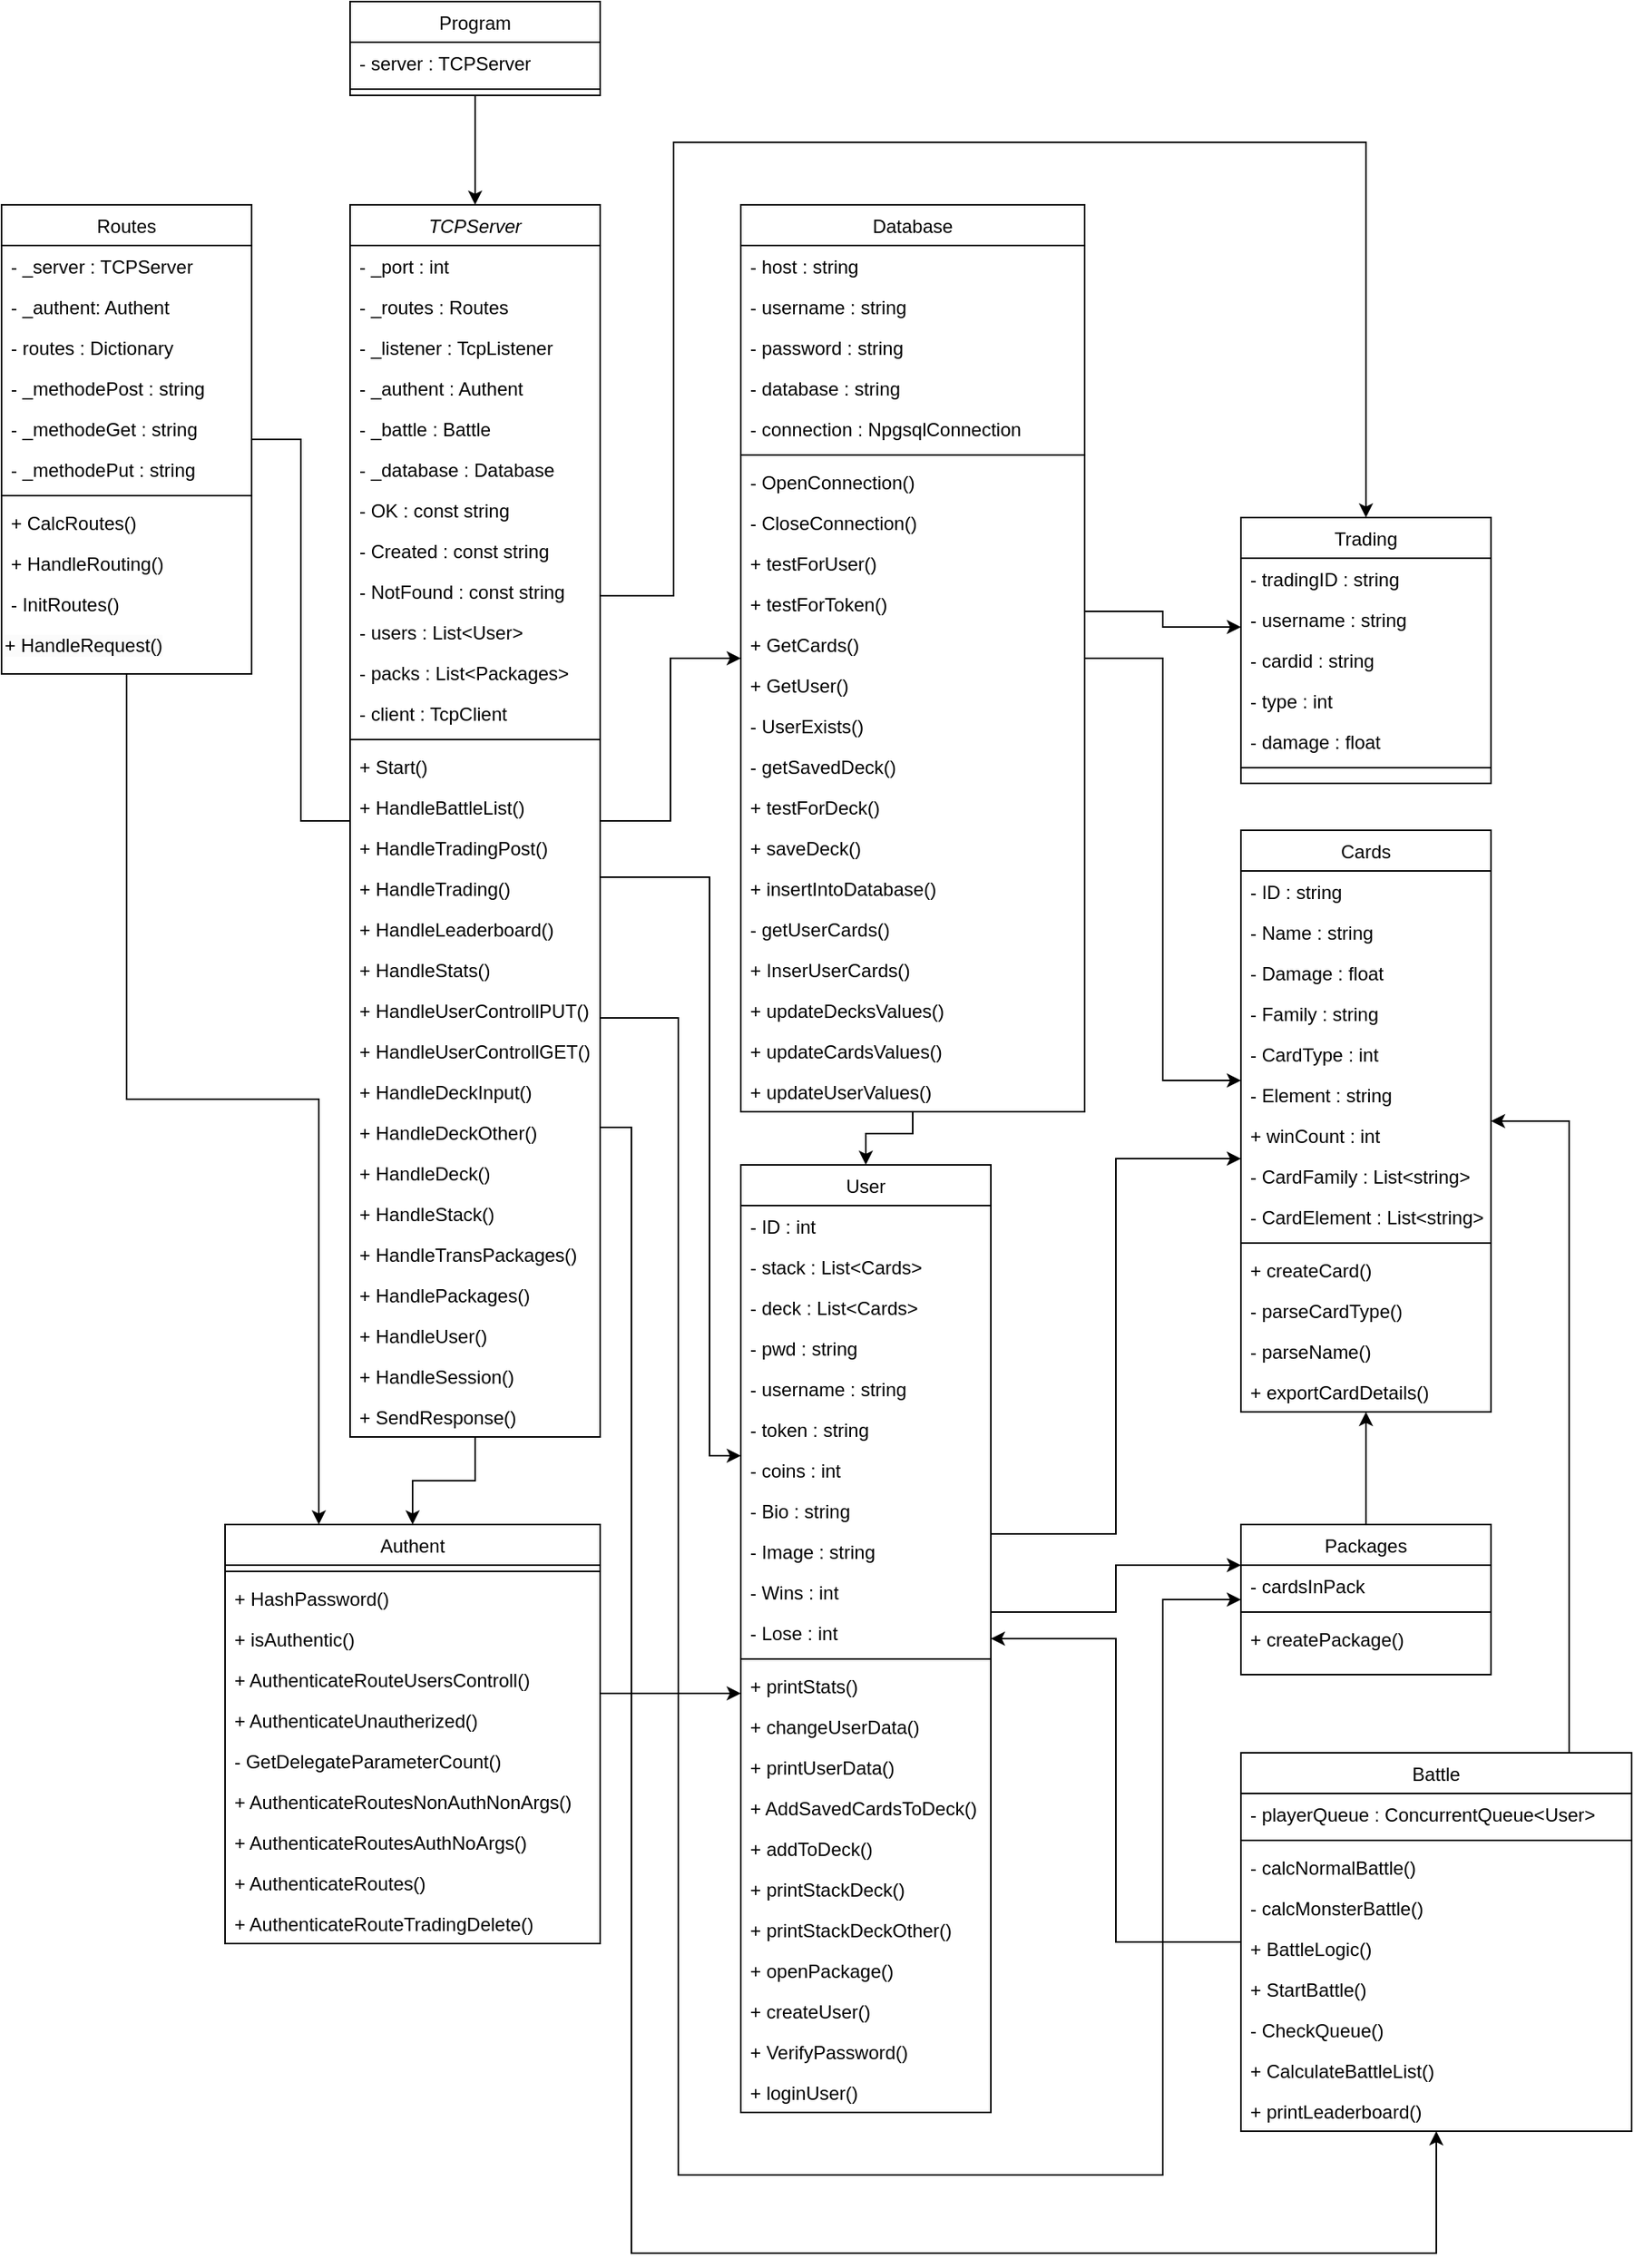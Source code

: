 <mxfile version="26.0.2">
  <diagram id="C5RBs43oDa-KdzZeNtuy" name="Page-1">
    <mxGraphModel dx="1671" dy="1608" grid="1" gridSize="10" guides="1" tooltips="1" connect="1" arrows="1" fold="1" page="1" pageScale="1" pageWidth="827" pageHeight="1169" math="0" shadow="0">
      <root>
        <mxCell id="WIyWlLk6GJQsqaUBKTNV-0" />
        <mxCell id="WIyWlLk6GJQsqaUBKTNV-1" parent="WIyWlLk6GJQsqaUBKTNV-0" />
        <mxCell id="J3RrBeZ7_eBFPpMDahiW-67" style="edgeStyle=orthogonalEdgeStyle;rounded=0;orthogonalLoop=1;jettySize=auto;html=1;" parent="WIyWlLk6GJQsqaUBKTNV-1" source="zkfFHV4jXpPFQw0GAbJ--0" target="J3RrBeZ7_eBFPpMDahiW-22" edge="1">
          <mxGeometry relative="1" as="geometry" />
        </mxCell>
        <mxCell id="J3RrBeZ7_eBFPpMDahiW-125" style="edgeStyle=orthogonalEdgeStyle;rounded=0;orthogonalLoop=1;jettySize=auto;html=1;" parent="WIyWlLk6GJQsqaUBKTNV-1" source="zkfFHV4jXpPFQw0GAbJ--0" target="J3RrBeZ7_eBFPpMDahiW-115" edge="1">
          <mxGeometry relative="1" as="geometry">
            <Array as="points">
              <mxPoint x="-367" y="-490" />
              <mxPoint x="-367" y="250" />
              <mxPoint x="-57" y="250" />
              <mxPoint x="-57" y="-118" />
            </Array>
          </mxGeometry>
        </mxCell>
        <mxCell id="J3RrBeZ7_eBFPpMDahiW-143" style="edgeStyle=orthogonalEdgeStyle;rounded=0;orthogonalLoop=1;jettySize=auto;html=1;" parent="WIyWlLk6GJQsqaUBKTNV-1" source="zkfFHV4jXpPFQw0GAbJ--0" target="J3RrBeZ7_eBFPpMDahiW-127" edge="1">
          <mxGeometry relative="1" as="geometry">
            <Array as="points">
              <mxPoint x="-397" y="-420" />
              <mxPoint x="-397" y="300" />
              <mxPoint x="118" y="300" />
            </Array>
          </mxGeometry>
        </mxCell>
        <mxCell id="J3RrBeZ7_eBFPpMDahiW-154" style="edgeStyle=orthogonalEdgeStyle;rounded=0;orthogonalLoop=1;jettySize=auto;html=1;entryX=0.5;entryY=0;entryDx=0;entryDy=0;" parent="WIyWlLk6GJQsqaUBKTNV-1" source="zkfFHV4jXpPFQw0GAbJ--0" target="J3RrBeZ7_eBFPpMDahiW-144" edge="1">
          <mxGeometry relative="1" as="geometry" />
        </mxCell>
        <mxCell id="WHBdJiWYXZlNGAsGnoE_-18" style="edgeStyle=orthogonalEdgeStyle;rounded=0;orthogonalLoop=1;jettySize=auto;html=1;" edge="1" parent="WIyWlLk6GJQsqaUBKTNV-1" source="zkfFHV4jXpPFQw0GAbJ--0" target="WHBdJiWYXZlNGAsGnoE_-0">
          <mxGeometry relative="1" as="geometry">
            <Array as="points">
              <mxPoint x="-370" y="-760" />
              <mxPoint x="-370" y="-1050" />
              <mxPoint x="73" y="-1050" />
            </Array>
          </mxGeometry>
        </mxCell>
        <mxCell id="zkfFHV4jXpPFQw0GAbJ--0" value="TCPServer" style="swimlane;fontStyle=2;align=center;verticalAlign=top;childLayout=stackLayout;horizontal=1;startSize=26;horizontalStack=0;resizeParent=1;resizeLast=0;collapsible=1;marginBottom=0;rounded=0;shadow=0;strokeWidth=1;" parent="WIyWlLk6GJQsqaUBKTNV-1" vertex="1">
          <mxGeometry x="-577" y="-1010" width="160" height="788" as="geometry">
            <mxRectangle x="230" y="140" width="160" height="26" as="alternateBounds" />
          </mxGeometry>
        </mxCell>
        <mxCell id="zkfFHV4jXpPFQw0GAbJ--1" value="- _port : int" style="text;align=left;verticalAlign=top;spacingLeft=4;spacingRight=4;overflow=hidden;rotatable=0;points=[[0,0.5],[1,0.5]];portConstraint=eastwest;" parent="zkfFHV4jXpPFQw0GAbJ--0" vertex="1">
          <mxGeometry y="26" width="160" height="26" as="geometry" />
        </mxCell>
        <mxCell id="zkfFHV4jXpPFQw0GAbJ--2" value="- _routes : Routes" style="text;align=left;verticalAlign=top;spacingLeft=4;spacingRight=4;overflow=hidden;rotatable=0;points=[[0,0.5],[1,0.5]];portConstraint=eastwest;rounded=0;shadow=0;html=0;" parent="zkfFHV4jXpPFQw0GAbJ--0" vertex="1">
          <mxGeometry y="52" width="160" height="26" as="geometry" />
        </mxCell>
        <mxCell id="zkfFHV4jXpPFQw0GAbJ--3" value="- _listener : TcpListener" style="text;align=left;verticalAlign=top;spacingLeft=4;spacingRight=4;overflow=hidden;rotatable=0;points=[[0,0.5],[1,0.5]];portConstraint=eastwest;rounded=0;shadow=0;html=0;" parent="zkfFHV4jXpPFQw0GAbJ--0" vertex="1">
          <mxGeometry y="78" width="160" height="26" as="geometry" />
        </mxCell>
        <mxCell id="J3RrBeZ7_eBFPpMDahiW-0" value="- _authent : Authent" style="text;align=left;verticalAlign=top;spacingLeft=4;spacingRight=4;overflow=hidden;rotatable=0;points=[[0,0.5],[1,0.5]];portConstraint=eastwest;rounded=0;shadow=0;html=0;" parent="zkfFHV4jXpPFQw0GAbJ--0" vertex="1">
          <mxGeometry y="104" width="160" height="26" as="geometry" />
        </mxCell>
        <mxCell id="J3RrBeZ7_eBFPpMDahiW-2" value="- _battle : Battle" style="text;align=left;verticalAlign=top;spacingLeft=4;spacingRight=4;overflow=hidden;rotatable=0;points=[[0,0.5],[1,0.5]];portConstraint=eastwest;rounded=0;shadow=0;html=0;" parent="zkfFHV4jXpPFQw0GAbJ--0" vertex="1">
          <mxGeometry y="130" width="160" height="26" as="geometry" />
        </mxCell>
        <mxCell id="J3RrBeZ7_eBFPpMDahiW-1" value="- _database : Database" style="text;align=left;verticalAlign=top;spacingLeft=4;spacingRight=4;overflow=hidden;rotatable=0;points=[[0,0.5],[1,0.5]];portConstraint=eastwest;rounded=0;shadow=0;html=0;" parent="zkfFHV4jXpPFQw0GAbJ--0" vertex="1">
          <mxGeometry y="156" width="160" height="26" as="geometry" />
        </mxCell>
        <mxCell id="J3RrBeZ7_eBFPpMDahiW-5" value="- OK : const string" style="text;align=left;verticalAlign=top;spacingLeft=4;spacingRight=4;overflow=hidden;rotatable=0;points=[[0,0.5],[1,0.5]];portConstraint=eastwest;rounded=0;shadow=0;html=0;" parent="zkfFHV4jXpPFQw0GAbJ--0" vertex="1">
          <mxGeometry y="182" width="160" height="26" as="geometry" />
        </mxCell>
        <mxCell id="J3RrBeZ7_eBFPpMDahiW-4" value="- Created : const string" style="text;align=left;verticalAlign=top;spacingLeft=4;spacingRight=4;overflow=hidden;rotatable=0;points=[[0,0.5],[1,0.5]];portConstraint=eastwest;rounded=0;shadow=0;html=0;" parent="zkfFHV4jXpPFQw0GAbJ--0" vertex="1">
          <mxGeometry y="208" width="160" height="26" as="geometry" />
        </mxCell>
        <mxCell id="J3RrBeZ7_eBFPpMDahiW-77" value="- NotFound : const string" style="text;align=left;verticalAlign=top;spacingLeft=4;spacingRight=4;overflow=hidden;rotatable=0;points=[[0,0.5],[1,0.5]];portConstraint=eastwest;rounded=0;shadow=0;html=0;" parent="zkfFHV4jXpPFQw0GAbJ--0" vertex="1">
          <mxGeometry y="234" width="160" height="26" as="geometry" />
        </mxCell>
        <mxCell id="J3RrBeZ7_eBFPpMDahiW-78" value="- users : List&lt;User&gt;" style="text;align=left;verticalAlign=top;spacingLeft=4;spacingRight=4;overflow=hidden;rotatable=0;points=[[0,0.5],[1,0.5]];portConstraint=eastwest;rounded=0;shadow=0;html=0;" parent="zkfFHV4jXpPFQw0GAbJ--0" vertex="1">
          <mxGeometry y="260" width="160" height="26" as="geometry" />
        </mxCell>
        <mxCell id="J3RrBeZ7_eBFPpMDahiW-79" value="- packs : List&lt;Packages&gt; " style="text;align=left;verticalAlign=top;spacingLeft=4;spacingRight=4;overflow=hidden;rotatable=0;points=[[0,0.5],[1,0.5]];portConstraint=eastwest;rounded=0;shadow=0;html=0;" parent="zkfFHV4jXpPFQw0GAbJ--0" vertex="1">
          <mxGeometry y="286" width="160" height="26" as="geometry" />
        </mxCell>
        <mxCell id="J3RrBeZ7_eBFPpMDahiW-3" value="- client : TcpClient" style="text;align=left;verticalAlign=top;spacingLeft=4;spacingRight=4;overflow=hidden;rotatable=0;points=[[0,0.5],[1,0.5]];portConstraint=eastwest;rounded=0;shadow=0;html=0;" parent="zkfFHV4jXpPFQw0GAbJ--0" vertex="1">
          <mxGeometry y="312" width="160" height="26" as="geometry" />
        </mxCell>
        <mxCell id="zkfFHV4jXpPFQw0GAbJ--4" value="" style="line;html=1;strokeWidth=1;align=left;verticalAlign=middle;spacingTop=-1;spacingLeft=3;spacingRight=3;rotatable=0;labelPosition=right;points=[];portConstraint=eastwest;" parent="zkfFHV4jXpPFQw0GAbJ--0" vertex="1">
          <mxGeometry y="338" width="160" height="8" as="geometry" />
        </mxCell>
        <mxCell id="J3RrBeZ7_eBFPpMDahiW-12" value="+ Start()" style="text;align=left;verticalAlign=top;spacingLeft=4;spacingRight=4;overflow=hidden;rotatable=0;points=[[0,0.5],[1,0.5]];portConstraint=eastwest;" parent="zkfFHV4jXpPFQw0GAbJ--0" vertex="1">
          <mxGeometry y="346" width="160" height="26" as="geometry" />
        </mxCell>
        <mxCell id="J3RrBeZ7_eBFPpMDahiW-11" value="+ HandleBattleList()" style="text;align=left;verticalAlign=top;spacingLeft=4;spacingRight=4;overflow=hidden;rotatable=0;points=[[0,0.5],[1,0.5]];portConstraint=eastwest;" parent="zkfFHV4jXpPFQw0GAbJ--0" vertex="1">
          <mxGeometry y="372" width="160" height="26" as="geometry" />
        </mxCell>
        <mxCell id="J3RrBeZ7_eBFPpMDahiW-10" value="+ HandleTradingPost()" style="text;align=left;verticalAlign=top;spacingLeft=4;spacingRight=4;overflow=hidden;rotatable=0;points=[[0,0.5],[1,0.5]];portConstraint=eastwest;" parent="zkfFHV4jXpPFQw0GAbJ--0" vertex="1">
          <mxGeometry y="398" width="160" height="26" as="geometry" />
        </mxCell>
        <mxCell id="J3RrBeZ7_eBFPpMDahiW-9" value="+ HandleTrading()" style="text;align=left;verticalAlign=top;spacingLeft=4;spacingRight=4;overflow=hidden;rotatable=0;points=[[0,0.5],[1,0.5]];portConstraint=eastwest;" parent="zkfFHV4jXpPFQw0GAbJ--0" vertex="1">
          <mxGeometry y="424" width="160" height="26" as="geometry" />
        </mxCell>
        <mxCell id="J3RrBeZ7_eBFPpMDahiW-8" value="+ HandleLeaderboard()" style="text;align=left;verticalAlign=top;spacingLeft=4;spacingRight=4;overflow=hidden;rotatable=0;points=[[0,0.5],[1,0.5]];portConstraint=eastwest;" parent="zkfFHV4jXpPFQw0GAbJ--0" vertex="1">
          <mxGeometry y="450" width="160" height="26" as="geometry" />
        </mxCell>
        <mxCell id="J3RrBeZ7_eBFPpMDahiW-7" value="+ HandleStats()" style="text;align=left;verticalAlign=top;spacingLeft=4;spacingRight=4;overflow=hidden;rotatable=0;points=[[0,0.5],[1,0.5]];portConstraint=eastwest;" parent="zkfFHV4jXpPFQw0GAbJ--0" vertex="1">
          <mxGeometry y="476" width="160" height="26" as="geometry" />
        </mxCell>
        <mxCell id="J3RrBeZ7_eBFPpMDahiW-6" value="+ HandleUserControllPUT()" style="text;align=left;verticalAlign=top;spacingLeft=4;spacingRight=4;overflow=hidden;rotatable=0;points=[[0,0.5],[1,0.5]];portConstraint=eastwest;" parent="zkfFHV4jXpPFQw0GAbJ--0" vertex="1">
          <mxGeometry y="502" width="160" height="26" as="geometry" />
        </mxCell>
        <mxCell id="zkfFHV4jXpPFQw0GAbJ--5" value="+ HandleUserControllGET()" style="text;align=left;verticalAlign=top;spacingLeft=4;spacingRight=4;overflow=hidden;rotatable=0;points=[[0,0.5],[1,0.5]];portConstraint=eastwest;" parent="zkfFHV4jXpPFQw0GAbJ--0" vertex="1">
          <mxGeometry y="528" width="160" height="26" as="geometry" />
        </mxCell>
        <mxCell id="J3RrBeZ7_eBFPpMDahiW-20" value="+ HandleDeckInput()" style="text;align=left;verticalAlign=top;spacingLeft=4;spacingRight=4;overflow=hidden;rotatable=0;points=[[0,0.5],[1,0.5]];portConstraint=eastwest;" parent="zkfFHV4jXpPFQw0GAbJ--0" vertex="1">
          <mxGeometry y="554" width="160" height="26" as="geometry" />
        </mxCell>
        <mxCell id="J3RrBeZ7_eBFPpMDahiW-19" value="+ HandleDeckOther()" style="text;align=left;verticalAlign=top;spacingLeft=4;spacingRight=4;overflow=hidden;rotatable=0;points=[[0,0.5],[1,0.5]];portConstraint=eastwest;" parent="zkfFHV4jXpPFQw0GAbJ--0" vertex="1">
          <mxGeometry y="580" width="160" height="26" as="geometry" />
        </mxCell>
        <mxCell id="J3RrBeZ7_eBFPpMDahiW-18" value="+ HandleDeck()" style="text;align=left;verticalAlign=top;spacingLeft=4;spacingRight=4;overflow=hidden;rotatable=0;points=[[0,0.5],[1,0.5]];portConstraint=eastwest;" parent="zkfFHV4jXpPFQw0GAbJ--0" vertex="1">
          <mxGeometry y="606" width="160" height="26" as="geometry" />
        </mxCell>
        <mxCell id="J3RrBeZ7_eBFPpMDahiW-17" value="+ HandleStack()" style="text;align=left;verticalAlign=top;spacingLeft=4;spacingRight=4;overflow=hidden;rotatable=0;points=[[0,0.5],[1,0.5]];portConstraint=eastwest;" parent="zkfFHV4jXpPFQw0GAbJ--0" vertex="1">
          <mxGeometry y="632" width="160" height="26" as="geometry" />
        </mxCell>
        <mxCell id="J3RrBeZ7_eBFPpMDahiW-16" value="+ HandleTransPackages()" style="text;align=left;verticalAlign=top;spacingLeft=4;spacingRight=4;overflow=hidden;rotatable=0;points=[[0,0.5],[1,0.5]];portConstraint=eastwest;" parent="zkfFHV4jXpPFQw0GAbJ--0" vertex="1">
          <mxGeometry y="658" width="160" height="26" as="geometry" />
        </mxCell>
        <mxCell id="J3RrBeZ7_eBFPpMDahiW-15" value="+ HandlePackages()" style="text;align=left;verticalAlign=top;spacingLeft=4;spacingRight=4;overflow=hidden;rotatable=0;points=[[0,0.5],[1,0.5]];portConstraint=eastwest;" parent="zkfFHV4jXpPFQw0GAbJ--0" vertex="1">
          <mxGeometry y="684" width="160" height="26" as="geometry" />
        </mxCell>
        <mxCell id="J3RrBeZ7_eBFPpMDahiW-14" value="+ HandleUser()" style="text;align=left;verticalAlign=top;spacingLeft=4;spacingRight=4;overflow=hidden;rotatable=0;points=[[0,0.5],[1,0.5]];portConstraint=eastwest;" parent="zkfFHV4jXpPFQw0GAbJ--0" vertex="1">
          <mxGeometry y="710" width="160" height="26" as="geometry" />
        </mxCell>
        <mxCell id="J3RrBeZ7_eBFPpMDahiW-21" value="+ HandleSession()" style="text;align=left;verticalAlign=top;spacingLeft=4;spacingRight=4;overflow=hidden;rotatable=0;points=[[0,0.5],[1,0.5]];portConstraint=eastwest;" parent="zkfFHV4jXpPFQw0GAbJ--0" vertex="1">
          <mxGeometry y="736" width="160" height="26" as="geometry" />
        </mxCell>
        <mxCell id="J3RrBeZ7_eBFPpMDahiW-13" value="+ SendResponse()" style="text;align=left;verticalAlign=top;spacingLeft=4;spacingRight=4;overflow=hidden;rotatable=0;points=[[0,0.5],[1,0.5]];portConstraint=eastwest;" parent="zkfFHV4jXpPFQw0GAbJ--0" vertex="1">
          <mxGeometry y="762" width="160" height="26" as="geometry" />
        </mxCell>
        <mxCell id="J3RrBeZ7_eBFPpMDahiW-178" style="edgeStyle=orthogonalEdgeStyle;rounded=0;orthogonalLoop=1;jettySize=auto;html=1;entryX=0.5;entryY=0;entryDx=0;entryDy=0;" parent="WIyWlLk6GJQsqaUBKTNV-1" source="zkfFHV4jXpPFQw0GAbJ--17" target="zkfFHV4jXpPFQw0GAbJ--0" edge="1">
          <mxGeometry relative="1" as="geometry" />
        </mxCell>
        <mxCell id="zkfFHV4jXpPFQw0GAbJ--17" value="Program" style="swimlane;fontStyle=0;align=center;verticalAlign=top;childLayout=stackLayout;horizontal=1;startSize=26;horizontalStack=0;resizeParent=1;resizeLast=0;collapsible=1;marginBottom=0;rounded=0;shadow=0;strokeWidth=1;" parent="WIyWlLk6GJQsqaUBKTNV-1" vertex="1">
          <mxGeometry x="-577" y="-1140" width="160" height="60" as="geometry">
            <mxRectangle x="550" y="140" width="160" height="26" as="alternateBounds" />
          </mxGeometry>
        </mxCell>
        <mxCell id="zkfFHV4jXpPFQw0GAbJ--21" value="- server : TCPServer" style="text;align=left;verticalAlign=top;spacingLeft=4;spacingRight=4;overflow=hidden;rotatable=0;points=[[0,0.5],[1,0.5]];portConstraint=eastwest;rounded=0;shadow=0;html=0;" parent="zkfFHV4jXpPFQw0GAbJ--17" vertex="1">
          <mxGeometry y="26" width="160" height="26" as="geometry" />
        </mxCell>
        <mxCell id="zkfFHV4jXpPFQw0GAbJ--23" value="" style="line;html=1;strokeWidth=1;align=left;verticalAlign=middle;spacingTop=-1;spacingLeft=3;spacingRight=3;rotatable=0;labelPosition=right;points=[];portConstraint=eastwest;" parent="zkfFHV4jXpPFQw0GAbJ--17" vertex="1">
          <mxGeometry y="52" width="160" height="8" as="geometry" />
        </mxCell>
        <mxCell id="J3RrBeZ7_eBFPpMDahiW-113" style="edgeStyle=orthogonalEdgeStyle;rounded=0;orthogonalLoop=1;jettySize=auto;html=1;" parent="WIyWlLk6GJQsqaUBKTNV-1" source="J3RrBeZ7_eBFPpMDahiW-22" target="J3RrBeZ7_eBFPpMDahiW-98" edge="1">
          <mxGeometry relative="1" as="geometry">
            <Array as="points">
              <mxPoint x="-57" y="-720" />
              <mxPoint x="-57" y="-450" />
            </Array>
          </mxGeometry>
        </mxCell>
        <mxCell id="WHBdJiWYXZlNGAsGnoE_-17" style="edgeStyle=orthogonalEdgeStyle;rounded=0;orthogonalLoop=1;jettySize=auto;html=1;" edge="1" parent="WIyWlLk6GJQsqaUBKTNV-1" source="J3RrBeZ7_eBFPpMDahiW-22" target="WHBdJiWYXZlNGAsGnoE_-0">
          <mxGeometry relative="1" as="geometry">
            <Array as="points">
              <mxPoint x="-57" y="-750" />
              <mxPoint x="-57" y="-740" />
            </Array>
          </mxGeometry>
        </mxCell>
        <mxCell id="J3RrBeZ7_eBFPpMDahiW-22" value="Database" style="swimlane;fontStyle=0;align=center;verticalAlign=top;childLayout=stackLayout;horizontal=1;startSize=26;horizontalStack=0;resizeParent=1;resizeLast=0;collapsible=1;marginBottom=0;rounded=0;shadow=0;strokeWidth=1;" parent="WIyWlLk6GJQsqaUBKTNV-1" vertex="1">
          <mxGeometry x="-327" y="-1010" width="220" height="580" as="geometry">
            <mxRectangle x="550" y="140" width="160" height="26" as="alternateBounds" />
          </mxGeometry>
        </mxCell>
        <mxCell id="J3RrBeZ7_eBFPpMDahiW-23" value="- host : string" style="text;align=left;verticalAlign=top;spacingLeft=4;spacingRight=4;overflow=hidden;rotatable=0;points=[[0,0.5],[1,0.5]];portConstraint=eastwest;" parent="J3RrBeZ7_eBFPpMDahiW-22" vertex="1">
          <mxGeometry y="26" width="220" height="26" as="geometry" />
        </mxCell>
        <mxCell id="J3RrBeZ7_eBFPpMDahiW-24" value="- username : string" style="text;align=left;verticalAlign=top;spacingLeft=4;spacingRight=4;overflow=hidden;rotatable=0;points=[[0,0.5],[1,0.5]];portConstraint=eastwest;rounded=0;shadow=0;html=0;" parent="J3RrBeZ7_eBFPpMDahiW-22" vertex="1">
          <mxGeometry y="52" width="220" height="26" as="geometry" />
        </mxCell>
        <mxCell id="J3RrBeZ7_eBFPpMDahiW-25" value="- password : string" style="text;align=left;verticalAlign=top;spacingLeft=4;spacingRight=4;overflow=hidden;rotatable=0;points=[[0,0.5],[1,0.5]];portConstraint=eastwest;rounded=0;shadow=0;html=0;" parent="J3RrBeZ7_eBFPpMDahiW-22" vertex="1">
          <mxGeometry y="78" width="220" height="26" as="geometry" />
        </mxCell>
        <mxCell id="J3RrBeZ7_eBFPpMDahiW-26" value="- database : string" style="text;align=left;verticalAlign=top;spacingLeft=4;spacingRight=4;overflow=hidden;rotatable=0;points=[[0,0.5],[1,0.5]];portConstraint=eastwest;rounded=0;shadow=0;html=0;" parent="J3RrBeZ7_eBFPpMDahiW-22" vertex="1">
          <mxGeometry y="104" width="220" height="26" as="geometry" />
        </mxCell>
        <mxCell id="J3RrBeZ7_eBFPpMDahiW-27" value="- connection : NpgsqlConnection" style="text;align=left;verticalAlign=top;spacingLeft=4;spacingRight=4;overflow=hidden;rotatable=0;points=[[0,0.5],[1,0.5]];portConstraint=eastwest;rounded=0;shadow=0;html=0;" parent="J3RrBeZ7_eBFPpMDahiW-22" vertex="1">
          <mxGeometry y="130" width="220" height="26" as="geometry" />
        </mxCell>
        <mxCell id="J3RrBeZ7_eBFPpMDahiW-28" value="" style="line;html=1;strokeWidth=1;align=left;verticalAlign=middle;spacingTop=-1;spacingLeft=3;spacingRight=3;rotatable=0;labelPosition=right;points=[];portConstraint=eastwest;" parent="J3RrBeZ7_eBFPpMDahiW-22" vertex="1">
          <mxGeometry y="156" width="220" height="8" as="geometry" />
        </mxCell>
        <mxCell id="J3RrBeZ7_eBFPpMDahiW-29" value="- OpenConnection()" style="text;align=left;verticalAlign=top;spacingLeft=4;spacingRight=4;overflow=hidden;rotatable=0;points=[[0,0.5],[1,0.5]];portConstraint=eastwest;" parent="J3RrBeZ7_eBFPpMDahiW-22" vertex="1">
          <mxGeometry y="164" width="220" height="26" as="geometry" />
        </mxCell>
        <mxCell id="J3RrBeZ7_eBFPpMDahiW-33" value="- CloseConnection()" style="text;align=left;verticalAlign=top;spacingLeft=4;spacingRight=4;overflow=hidden;rotatable=0;points=[[0,0.5],[1,0.5]];portConstraint=eastwest;" parent="J3RrBeZ7_eBFPpMDahiW-22" vertex="1">
          <mxGeometry y="190" width="220" height="26" as="geometry" />
        </mxCell>
        <mxCell id="J3RrBeZ7_eBFPpMDahiW-32" value="+ testForUser()" style="text;align=left;verticalAlign=top;spacingLeft=4;spacingRight=4;overflow=hidden;rotatable=0;points=[[0,0.5],[1,0.5]];portConstraint=eastwest;" parent="J3RrBeZ7_eBFPpMDahiW-22" vertex="1">
          <mxGeometry y="216" width="220" height="26" as="geometry" />
        </mxCell>
        <mxCell id="J3RrBeZ7_eBFPpMDahiW-35" value="+ testForToken()" style="text;align=left;verticalAlign=top;spacingLeft=4;spacingRight=4;overflow=hidden;rotatable=0;points=[[0,0.5],[1,0.5]];portConstraint=eastwest;" parent="J3RrBeZ7_eBFPpMDahiW-22" vertex="1">
          <mxGeometry y="242" width="220" height="26" as="geometry" />
        </mxCell>
        <mxCell id="J3RrBeZ7_eBFPpMDahiW-34" value="+ GetCards()" style="text;align=left;verticalAlign=top;spacingLeft=4;spacingRight=4;overflow=hidden;rotatable=0;points=[[0,0.5],[1,0.5]];portConstraint=eastwest;" parent="J3RrBeZ7_eBFPpMDahiW-22" vertex="1">
          <mxGeometry y="268" width="220" height="26" as="geometry" />
        </mxCell>
        <mxCell id="J3RrBeZ7_eBFPpMDahiW-37" value="+ GetUser()" style="text;align=left;verticalAlign=top;spacingLeft=4;spacingRight=4;overflow=hidden;rotatable=0;points=[[0,0.5],[1,0.5]];portConstraint=eastwest;" parent="J3RrBeZ7_eBFPpMDahiW-22" vertex="1">
          <mxGeometry y="294" width="220" height="26" as="geometry" />
        </mxCell>
        <mxCell id="J3RrBeZ7_eBFPpMDahiW-36" value="- UserExists()" style="text;align=left;verticalAlign=top;spacingLeft=4;spacingRight=4;overflow=hidden;rotatable=0;points=[[0,0.5],[1,0.5]];portConstraint=eastwest;" parent="J3RrBeZ7_eBFPpMDahiW-22" vertex="1">
          <mxGeometry y="320" width="220" height="26" as="geometry" />
        </mxCell>
        <mxCell id="J3RrBeZ7_eBFPpMDahiW-39" value="- getSavedDeck()" style="text;align=left;verticalAlign=top;spacingLeft=4;spacingRight=4;overflow=hidden;rotatable=0;points=[[0,0.5],[1,0.5]];portConstraint=eastwest;" parent="J3RrBeZ7_eBFPpMDahiW-22" vertex="1">
          <mxGeometry y="346" width="220" height="26" as="geometry" />
        </mxCell>
        <mxCell id="J3RrBeZ7_eBFPpMDahiW-38" value="+ testForDeck()" style="text;align=left;verticalAlign=top;spacingLeft=4;spacingRight=4;overflow=hidden;rotatable=0;points=[[0,0.5],[1,0.5]];portConstraint=eastwest;" parent="J3RrBeZ7_eBFPpMDahiW-22" vertex="1">
          <mxGeometry y="372" width="220" height="26" as="geometry" />
        </mxCell>
        <mxCell id="J3RrBeZ7_eBFPpMDahiW-41" value="+ saveDeck()" style="text;align=left;verticalAlign=top;spacingLeft=4;spacingRight=4;overflow=hidden;rotatable=0;points=[[0,0.5],[1,0.5]];portConstraint=eastwest;" parent="J3RrBeZ7_eBFPpMDahiW-22" vertex="1">
          <mxGeometry y="398" width="220" height="26" as="geometry" />
        </mxCell>
        <mxCell id="J3RrBeZ7_eBFPpMDahiW-40" value="+ insertIntoDatabase()" style="text;align=left;verticalAlign=top;spacingLeft=4;spacingRight=4;overflow=hidden;rotatable=0;points=[[0,0.5],[1,0.5]];portConstraint=eastwest;" parent="J3RrBeZ7_eBFPpMDahiW-22" vertex="1">
          <mxGeometry y="424" width="220" height="26" as="geometry" />
        </mxCell>
        <mxCell id="J3RrBeZ7_eBFPpMDahiW-43" value="- getUserCards()" style="text;align=left;verticalAlign=top;spacingLeft=4;spacingRight=4;overflow=hidden;rotatable=0;points=[[0,0.5],[1,0.5]];portConstraint=eastwest;" parent="J3RrBeZ7_eBFPpMDahiW-22" vertex="1">
          <mxGeometry y="450" width="220" height="26" as="geometry" />
        </mxCell>
        <mxCell id="J3RrBeZ7_eBFPpMDahiW-42" value="+ InserUserCards()" style="text;align=left;verticalAlign=top;spacingLeft=4;spacingRight=4;overflow=hidden;rotatable=0;points=[[0,0.5],[1,0.5]];portConstraint=eastwest;" parent="J3RrBeZ7_eBFPpMDahiW-22" vertex="1">
          <mxGeometry y="476" width="220" height="26" as="geometry" />
        </mxCell>
        <mxCell id="J3RrBeZ7_eBFPpMDahiW-65" value="+ updateDecksValues()" style="text;align=left;verticalAlign=top;spacingLeft=4;spacingRight=4;overflow=hidden;rotatable=0;points=[[0,0.5],[1,0.5]];portConstraint=eastwest;" parent="J3RrBeZ7_eBFPpMDahiW-22" vertex="1">
          <mxGeometry y="502" width="220" height="26" as="geometry" />
        </mxCell>
        <mxCell id="J3RrBeZ7_eBFPpMDahiW-66" value="+ updateCardsValues()" style="text;align=left;verticalAlign=top;spacingLeft=4;spacingRight=4;overflow=hidden;rotatable=0;points=[[0,0.5],[1,0.5]];portConstraint=eastwest;" parent="J3RrBeZ7_eBFPpMDahiW-22" vertex="1">
          <mxGeometry y="528" width="220" height="26" as="geometry" />
        </mxCell>
        <mxCell id="J3RrBeZ7_eBFPpMDahiW-30" value="+ updateUserValues()" style="text;align=left;verticalAlign=top;spacingLeft=4;spacingRight=4;overflow=hidden;rotatable=0;points=[[0,0.5],[1,0.5]];portConstraint=eastwest;" parent="J3RrBeZ7_eBFPpMDahiW-22" vertex="1">
          <mxGeometry y="554" width="220" height="26" as="geometry" />
        </mxCell>
        <mxCell id="J3RrBeZ7_eBFPpMDahiW-87" style="edgeStyle=orthogonalEdgeStyle;rounded=0;orthogonalLoop=1;jettySize=auto;html=1;startArrow=classic;startFill=1;endArrow=none;endFill=0;" parent="WIyWlLk6GJQsqaUBKTNV-1" source="J3RrBeZ7_eBFPpMDahiW-68" target="J3RrBeZ7_eBFPpMDahiW-22" edge="1">
          <mxGeometry relative="1" as="geometry" />
        </mxCell>
        <mxCell id="J3RrBeZ7_eBFPpMDahiW-88" style="edgeStyle=orthogonalEdgeStyle;rounded=0;orthogonalLoop=1;jettySize=auto;html=1;endArrow=none;endFill=0;startArrow=classic;startFill=1;" parent="WIyWlLk6GJQsqaUBKTNV-1" source="J3RrBeZ7_eBFPpMDahiW-68" target="zkfFHV4jXpPFQw0GAbJ--0" edge="1">
          <mxGeometry relative="1" as="geometry">
            <Array as="points">
              <mxPoint x="-347" y="-210" />
              <mxPoint x="-347" y="-580" />
            </Array>
          </mxGeometry>
        </mxCell>
        <mxCell id="J3RrBeZ7_eBFPpMDahiW-114" style="edgeStyle=orthogonalEdgeStyle;rounded=0;orthogonalLoop=1;jettySize=auto;html=1;" parent="WIyWlLk6GJQsqaUBKTNV-1" source="J3RrBeZ7_eBFPpMDahiW-68" target="J3RrBeZ7_eBFPpMDahiW-98" edge="1">
          <mxGeometry relative="1" as="geometry">
            <Array as="points">
              <mxPoint x="-87" y="-160" />
              <mxPoint x="-87" y="-400" />
            </Array>
          </mxGeometry>
        </mxCell>
        <mxCell id="J3RrBeZ7_eBFPpMDahiW-126" style="edgeStyle=orthogonalEdgeStyle;rounded=0;orthogonalLoop=1;jettySize=auto;html=1;" parent="WIyWlLk6GJQsqaUBKTNV-1" source="J3RrBeZ7_eBFPpMDahiW-68" target="J3RrBeZ7_eBFPpMDahiW-115" edge="1">
          <mxGeometry relative="1" as="geometry">
            <Array as="points">
              <mxPoint x="-87" y="-110" />
              <mxPoint x="-87" y="-140" />
            </Array>
          </mxGeometry>
        </mxCell>
        <mxCell id="J3RrBeZ7_eBFPpMDahiW-141" style="edgeStyle=orthogonalEdgeStyle;rounded=0;orthogonalLoop=1;jettySize=auto;html=1;endArrow=none;endFill=0;startArrow=classic;startFill=1;" parent="WIyWlLk6GJQsqaUBKTNV-1" source="J3RrBeZ7_eBFPpMDahiW-68" target="J3RrBeZ7_eBFPpMDahiW-127" edge="1">
          <mxGeometry relative="1" as="geometry" />
        </mxCell>
        <mxCell id="J3RrBeZ7_eBFPpMDahiW-68" value="User" style="swimlane;fontStyle=0;align=center;verticalAlign=top;childLayout=stackLayout;horizontal=1;startSize=26;horizontalStack=0;resizeParent=1;resizeLast=0;collapsible=1;marginBottom=0;rounded=0;shadow=0;strokeWidth=1;" parent="WIyWlLk6GJQsqaUBKTNV-1" vertex="1">
          <mxGeometry x="-327" y="-396" width="160" height="606" as="geometry">
            <mxRectangle x="550" y="140" width="160" height="26" as="alternateBounds" />
          </mxGeometry>
        </mxCell>
        <mxCell id="J3RrBeZ7_eBFPpMDahiW-69" value="- ID : int " style="text;align=left;verticalAlign=top;spacingLeft=4;spacingRight=4;overflow=hidden;rotatable=0;points=[[0,0.5],[1,0.5]];portConstraint=eastwest;" parent="J3RrBeZ7_eBFPpMDahiW-68" vertex="1">
          <mxGeometry y="26" width="160" height="26" as="geometry" />
        </mxCell>
        <mxCell id="J3RrBeZ7_eBFPpMDahiW-70" value="- stack : List&lt;Cards&gt;" style="text;align=left;verticalAlign=top;spacingLeft=4;spacingRight=4;overflow=hidden;rotatable=0;points=[[0,0.5],[1,0.5]];portConstraint=eastwest;rounded=0;shadow=0;html=0;" parent="J3RrBeZ7_eBFPpMDahiW-68" vertex="1">
          <mxGeometry y="52" width="160" height="26" as="geometry" />
        </mxCell>
        <mxCell id="J3RrBeZ7_eBFPpMDahiW-71" value="- deck : List&lt;Cards&gt;" style="text;align=left;verticalAlign=top;spacingLeft=4;spacingRight=4;overflow=hidden;rotatable=0;points=[[0,0.5],[1,0.5]];portConstraint=eastwest;rounded=0;shadow=0;html=0;" parent="J3RrBeZ7_eBFPpMDahiW-68" vertex="1">
          <mxGeometry y="78" width="160" height="26" as="geometry" />
        </mxCell>
        <mxCell id="J3RrBeZ7_eBFPpMDahiW-72" value="- pwd : string" style="text;align=left;verticalAlign=top;spacingLeft=4;spacingRight=4;overflow=hidden;rotatable=0;points=[[0,0.5],[1,0.5]];portConstraint=eastwest;rounded=0;shadow=0;html=0;" parent="J3RrBeZ7_eBFPpMDahiW-68" vertex="1">
          <mxGeometry y="104" width="160" height="26" as="geometry" />
        </mxCell>
        <mxCell id="J3RrBeZ7_eBFPpMDahiW-81" value="- username : string" style="text;align=left;verticalAlign=top;spacingLeft=4;spacingRight=4;overflow=hidden;rotatable=0;points=[[0,0.5],[1,0.5]];portConstraint=eastwest;rounded=0;shadow=0;html=0;" parent="J3RrBeZ7_eBFPpMDahiW-68" vertex="1">
          <mxGeometry y="130" width="160" height="26" as="geometry" />
        </mxCell>
        <mxCell id="J3RrBeZ7_eBFPpMDahiW-80" value="- token : string" style="text;align=left;verticalAlign=top;spacingLeft=4;spacingRight=4;overflow=hidden;rotatable=0;points=[[0,0.5],[1,0.5]];portConstraint=eastwest;rounded=0;shadow=0;html=0;" parent="J3RrBeZ7_eBFPpMDahiW-68" vertex="1">
          <mxGeometry y="156" width="160" height="26" as="geometry" />
        </mxCell>
        <mxCell id="J3RrBeZ7_eBFPpMDahiW-83" value="- coins : int" style="text;align=left;verticalAlign=top;spacingLeft=4;spacingRight=4;overflow=hidden;rotatable=0;points=[[0,0.5],[1,0.5]];portConstraint=eastwest;rounded=0;shadow=0;html=0;" parent="J3RrBeZ7_eBFPpMDahiW-68" vertex="1">
          <mxGeometry y="182" width="160" height="26" as="geometry" />
        </mxCell>
        <mxCell id="J3RrBeZ7_eBFPpMDahiW-82" value="- Bio : string" style="text;align=left;verticalAlign=top;spacingLeft=4;spacingRight=4;overflow=hidden;rotatable=0;points=[[0,0.5],[1,0.5]];portConstraint=eastwest;rounded=0;shadow=0;html=0;" parent="J3RrBeZ7_eBFPpMDahiW-68" vertex="1">
          <mxGeometry y="208" width="160" height="26" as="geometry" />
        </mxCell>
        <mxCell id="J3RrBeZ7_eBFPpMDahiW-85" value="- Image : string" style="text;align=left;verticalAlign=top;spacingLeft=4;spacingRight=4;overflow=hidden;rotatable=0;points=[[0,0.5],[1,0.5]];portConstraint=eastwest;rounded=0;shadow=0;html=0;" parent="J3RrBeZ7_eBFPpMDahiW-68" vertex="1">
          <mxGeometry y="234" width="160" height="26" as="geometry" />
        </mxCell>
        <mxCell id="J3RrBeZ7_eBFPpMDahiW-84" value="- Wins : int" style="text;align=left;verticalAlign=top;spacingLeft=4;spacingRight=4;overflow=hidden;rotatable=0;points=[[0,0.5],[1,0.5]];portConstraint=eastwest;rounded=0;shadow=0;html=0;" parent="J3RrBeZ7_eBFPpMDahiW-68" vertex="1">
          <mxGeometry y="260" width="160" height="26" as="geometry" />
        </mxCell>
        <mxCell id="J3RrBeZ7_eBFPpMDahiW-73" value="- Lose : int" style="text;align=left;verticalAlign=top;spacingLeft=4;spacingRight=4;overflow=hidden;rotatable=0;points=[[0,0.5],[1,0.5]];portConstraint=eastwest;rounded=0;shadow=0;html=0;" parent="J3RrBeZ7_eBFPpMDahiW-68" vertex="1">
          <mxGeometry y="286" width="160" height="26" as="geometry" />
        </mxCell>
        <mxCell id="J3RrBeZ7_eBFPpMDahiW-74" value="" style="line;html=1;strokeWidth=1;align=left;verticalAlign=middle;spacingTop=-1;spacingLeft=3;spacingRight=3;rotatable=0;labelPosition=right;points=[];portConstraint=eastwest;" parent="J3RrBeZ7_eBFPpMDahiW-68" vertex="1">
          <mxGeometry y="312" width="160" height="8" as="geometry" />
        </mxCell>
        <mxCell id="J3RrBeZ7_eBFPpMDahiW-75" value="+ printStats()" style="text;align=left;verticalAlign=top;spacingLeft=4;spacingRight=4;overflow=hidden;rotatable=0;points=[[0,0.5],[1,0.5]];portConstraint=eastwest;" parent="J3RrBeZ7_eBFPpMDahiW-68" vertex="1">
          <mxGeometry y="320" width="160" height="26" as="geometry" />
        </mxCell>
        <mxCell id="J3RrBeZ7_eBFPpMDahiW-90" value="+ changeUserData()" style="text;align=left;verticalAlign=top;spacingLeft=4;spacingRight=4;overflow=hidden;rotatable=0;points=[[0,0.5],[1,0.5]];portConstraint=eastwest;" parent="J3RrBeZ7_eBFPpMDahiW-68" vertex="1">
          <mxGeometry y="346" width="160" height="26" as="geometry" />
        </mxCell>
        <mxCell id="J3RrBeZ7_eBFPpMDahiW-89" value="+ printUserData()" style="text;align=left;verticalAlign=top;spacingLeft=4;spacingRight=4;overflow=hidden;rotatable=0;points=[[0,0.5],[1,0.5]];portConstraint=eastwest;" parent="J3RrBeZ7_eBFPpMDahiW-68" vertex="1">
          <mxGeometry y="372" width="160" height="26" as="geometry" />
        </mxCell>
        <mxCell id="J3RrBeZ7_eBFPpMDahiW-93" value="+ AddSavedCardsToDeck()" style="text;align=left;verticalAlign=top;spacingLeft=4;spacingRight=4;overflow=hidden;rotatable=0;points=[[0,0.5],[1,0.5]];portConstraint=eastwest;" parent="J3RrBeZ7_eBFPpMDahiW-68" vertex="1">
          <mxGeometry y="398" width="160" height="26" as="geometry" />
        </mxCell>
        <mxCell id="J3RrBeZ7_eBFPpMDahiW-92" value="+ addToDeck()" style="text;align=left;verticalAlign=top;spacingLeft=4;spacingRight=4;overflow=hidden;rotatable=0;points=[[0,0.5],[1,0.5]];portConstraint=eastwest;" parent="J3RrBeZ7_eBFPpMDahiW-68" vertex="1">
          <mxGeometry y="424" width="160" height="26" as="geometry" />
        </mxCell>
        <mxCell id="J3RrBeZ7_eBFPpMDahiW-76" value="+ printStackDeck()" style="text;align=left;verticalAlign=top;spacingLeft=4;spacingRight=4;overflow=hidden;rotatable=0;points=[[0,0.5],[1,0.5]];portConstraint=eastwest;" parent="J3RrBeZ7_eBFPpMDahiW-68" vertex="1">
          <mxGeometry y="450" width="160" height="26" as="geometry" />
        </mxCell>
        <mxCell id="J3RrBeZ7_eBFPpMDahiW-91" value="+ printStackDeckOther()" style="text;align=left;verticalAlign=top;spacingLeft=4;spacingRight=4;overflow=hidden;rotatable=0;points=[[0,0.5],[1,0.5]];portConstraint=eastwest;" parent="J3RrBeZ7_eBFPpMDahiW-68" vertex="1">
          <mxGeometry y="476" width="160" height="26" as="geometry" />
        </mxCell>
        <mxCell id="J3RrBeZ7_eBFPpMDahiW-97" value="+ openPackage()" style="text;align=left;verticalAlign=top;spacingLeft=4;spacingRight=4;overflow=hidden;rotatable=0;points=[[0,0.5],[1,0.5]];portConstraint=eastwest;" parent="J3RrBeZ7_eBFPpMDahiW-68" vertex="1">
          <mxGeometry y="502" width="160" height="26" as="geometry" />
        </mxCell>
        <mxCell id="J3RrBeZ7_eBFPpMDahiW-96" value="+ createUser()" style="text;align=left;verticalAlign=top;spacingLeft=4;spacingRight=4;overflow=hidden;rotatable=0;points=[[0,0.5],[1,0.5]];portConstraint=eastwest;" parent="J3RrBeZ7_eBFPpMDahiW-68" vertex="1">
          <mxGeometry y="528" width="160" height="26" as="geometry" />
        </mxCell>
        <mxCell id="J3RrBeZ7_eBFPpMDahiW-95" value="+ VerifyPassword()" style="text;align=left;verticalAlign=top;spacingLeft=4;spacingRight=4;overflow=hidden;rotatable=0;points=[[0,0.5],[1,0.5]];portConstraint=eastwest;" parent="J3RrBeZ7_eBFPpMDahiW-68" vertex="1">
          <mxGeometry y="554" width="160" height="26" as="geometry" />
        </mxCell>
        <mxCell id="J3RrBeZ7_eBFPpMDahiW-94" value="+ loginUser()" style="text;align=left;verticalAlign=top;spacingLeft=4;spacingRight=4;overflow=hidden;rotatable=0;points=[[0,0.5],[1,0.5]];portConstraint=eastwest;" parent="J3RrBeZ7_eBFPpMDahiW-68" vertex="1">
          <mxGeometry y="580" width="160" height="26" as="geometry" />
        </mxCell>
        <mxCell id="J3RrBeZ7_eBFPpMDahiW-124" style="edgeStyle=orthogonalEdgeStyle;rounded=0;orthogonalLoop=1;jettySize=auto;html=1;endArrow=none;endFill=0;startArrow=classic;startFill=1;" parent="WIyWlLk6GJQsqaUBKTNV-1" source="J3RrBeZ7_eBFPpMDahiW-98" target="J3RrBeZ7_eBFPpMDahiW-115" edge="1">
          <mxGeometry relative="1" as="geometry">
            <Array as="points">
              <mxPoint x="73" y="-200" />
              <mxPoint x="73" y="-200" />
            </Array>
          </mxGeometry>
        </mxCell>
        <mxCell id="J3RrBeZ7_eBFPpMDahiW-142" style="edgeStyle=orthogonalEdgeStyle;rounded=0;orthogonalLoop=1;jettySize=auto;html=1;endArrow=none;endFill=0;startArrow=classic;startFill=1;" parent="WIyWlLk6GJQsqaUBKTNV-1" source="J3RrBeZ7_eBFPpMDahiW-98" target="J3RrBeZ7_eBFPpMDahiW-127" edge="1">
          <mxGeometry relative="1" as="geometry">
            <Array as="points">
              <mxPoint x="203" y="-424" />
            </Array>
          </mxGeometry>
        </mxCell>
        <mxCell id="J3RrBeZ7_eBFPpMDahiW-98" value="Cards" style="swimlane;fontStyle=0;align=center;verticalAlign=top;childLayout=stackLayout;horizontal=1;startSize=26;horizontalStack=0;resizeParent=1;resizeLast=0;collapsible=1;marginBottom=0;rounded=0;shadow=0;strokeWidth=1;" parent="WIyWlLk6GJQsqaUBKTNV-1" vertex="1">
          <mxGeometry x="-7" y="-610" width="160" height="372" as="geometry">
            <mxRectangle x="550" y="140" width="160" height="26" as="alternateBounds" />
          </mxGeometry>
        </mxCell>
        <mxCell id="J3RrBeZ7_eBFPpMDahiW-99" value="- ID : string" style="text;align=left;verticalAlign=top;spacingLeft=4;spacingRight=4;overflow=hidden;rotatable=0;points=[[0,0.5],[1,0.5]];portConstraint=eastwest;" parent="J3RrBeZ7_eBFPpMDahiW-98" vertex="1">
          <mxGeometry y="26" width="160" height="26" as="geometry" />
        </mxCell>
        <mxCell id="J3RrBeZ7_eBFPpMDahiW-100" value="- Name : string" style="text;align=left;verticalAlign=top;spacingLeft=4;spacingRight=4;overflow=hidden;rotatable=0;points=[[0,0.5],[1,0.5]];portConstraint=eastwest;rounded=0;shadow=0;html=0;" parent="J3RrBeZ7_eBFPpMDahiW-98" vertex="1">
          <mxGeometry y="52" width="160" height="26" as="geometry" />
        </mxCell>
        <mxCell id="J3RrBeZ7_eBFPpMDahiW-101" value="- Damage : float" style="text;align=left;verticalAlign=top;spacingLeft=4;spacingRight=4;overflow=hidden;rotatable=0;points=[[0,0.5],[1,0.5]];portConstraint=eastwest;rounded=0;shadow=0;html=0;" parent="J3RrBeZ7_eBFPpMDahiW-98" vertex="1">
          <mxGeometry y="78" width="160" height="26" as="geometry" />
        </mxCell>
        <mxCell id="J3RrBeZ7_eBFPpMDahiW-102" value="- Family : string" style="text;align=left;verticalAlign=top;spacingLeft=4;spacingRight=4;overflow=hidden;rotatable=0;points=[[0,0.5],[1,0.5]];portConstraint=eastwest;rounded=0;shadow=0;html=0;" parent="J3RrBeZ7_eBFPpMDahiW-98" vertex="1">
          <mxGeometry y="104" width="160" height="26" as="geometry" />
        </mxCell>
        <mxCell id="J3RrBeZ7_eBFPpMDahiW-103" value="- CardType : int" style="text;align=left;verticalAlign=top;spacingLeft=4;spacingRight=4;overflow=hidden;rotatable=0;points=[[0,0.5],[1,0.5]];portConstraint=eastwest;rounded=0;shadow=0;html=0;" parent="J3RrBeZ7_eBFPpMDahiW-98" vertex="1">
          <mxGeometry y="130" width="160" height="26" as="geometry" />
        </mxCell>
        <mxCell id="J3RrBeZ7_eBFPpMDahiW-110" value="- Element : string" style="text;align=left;verticalAlign=top;spacingLeft=4;spacingRight=4;overflow=hidden;rotatable=0;points=[[0,0.5],[1,0.5]];portConstraint=eastwest;rounded=0;shadow=0;html=0;" parent="J3RrBeZ7_eBFPpMDahiW-98" vertex="1">
          <mxGeometry y="156" width="160" height="26" as="geometry" />
        </mxCell>
        <mxCell id="J3RrBeZ7_eBFPpMDahiW-109" value="+ winCount : int" style="text;align=left;verticalAlign=top;spacingLeft=4;spacingRight=4;overflow=hidden;rotatable=0;points=[[0,0.5],[1,0.5]];portConstraint=eastwest;rounded=0;shadow=0;html=0;" parent="J3RrBeZ7_eBFPpMDahiW-98" vertex="1">
          <mxGeometry y="182" width="160" height="26" as="geometry" />
        </mxCell>
        <mxCell id="J3RrBeZ7_eBFPpMDahiW-108" value="- CardFamily : List&lt;string&gt;" style="text;align=left;verticalAlign=top;spacingLeft=4;spacingRight=4;overflow=hidden;rotatable=0;points=[[0,0.5],[1,0.5]];portConstraint=eastwest;rounded=0;shadow=0;html=0;" parent="J3RrBeZ7_eBFPpMDahiW-98" vertex="1">
          <mxGeometry y="208" width="160" height="26" as="geometry" />
        </mxCell>
        <mxCell id="J3RrBeZ7_eBFPpMDahiW-107" value="- CardElement : List&lt;string&gt;" style="text;align=left;verticalAlign=top;spacingLeft=4;spacingRight=4;overflow=hidden;rotatable=0;points=[[0,0.5],[1,0.5]];portConstraint=eastwest;rounded=0;shadow=0;html=0;" parent="J3RrBeZ7_eBFPpMDahiW-98" vertex="1">
          <mxGeometry y="234" width="160" height="26" as="geometry" />
        </mxCell>
        <mxCell id="J3RrBeZ7_eBFPpMDahiW-104" value="" style="line;html=1;strokeWidth=1;align=left;verticalAlign=middle;spacingTop=-1;spacingLeft=3;spacingRight=3;rotatable=0;labelPosition=right;points=[];portConstraint=eastwest;" parent="J3RrBeZ7_eBFPpMDahiW-98" vertex="1">
          <mxGeometry y="260" width="160" height="8" as="geometry" />
        </mxCell>
        <mxCell id="J3RrBeZ7_eBFPpMDahiW-105" value="+ createCard()" style="text;align=left;verticalAlign=top;spacingLeft=4;spacingRight=4;overflow=hidden;rotatable=0;points=[[0,0.5],[1,0.5]];portConstraint=eastwest;" parent="J3RrBeZ7_eBFPpMDahiW-98" vertex="1">
          <mxGeometry y="268" width="160" height="26" as="geometry" />
        </mxCell>
        <mxCell id="J3RrBeZ7_eBFPpMDahiW-112" value="- parseCardType()" style="text;align=left;verticalAlign=top;spacingLeft=4;spacingRight=4;overflow=hidden;rotatable=0;points=[[0,0.5],[1,0.5]];portConstraint=eastwest;" parent="J3RrBeZ7_eBFPpMDahiW-98" vertex="1">
          <mxGeometry y="294" width="160" height="26" as="geometry" />
        </mxCell>
        <mxCell id="J3RrBeZ7_eBFPpMDahiW-111" value="- parseName()" style="text;align=left;verticalAlign=top;spacingLeft=4;spacingRight=4;overflow=hidden;rotatable=0;points=[[0,0.5],[1,0.5]];portConstraint=eastwest;" parent="J3RrBeZ7_eBFPpMDahiW-98" vertex="1">
          <mxGeometry y="320" width="160" height="26" as="geometry" />
        </mxCell>
        <mxCell id="J3RrBeZ7_eBFPpMDahiW-106" value="+ exportCardDetails()" style="text;align=left;verticalAlign=top;spacingLeft=4;spacingRight=4;overflow=hidden;rotatable=0;points=[[0,0.5],[1,0.5]];portConstraint=eastwest;" parent="J3RrBeZ7_eBFPpMDahiW-98" vertex="1">
          <mxGeometry y="346" width="160" height="26" as="geometry" />
        </mxCell>
        <mxCell id="J3RrBeZ7_eBFPpMDahiW-115" value="Packages" style="swimlane;fontStyle=0;align=center;verticalAlign=top;childLayout=stackLayout;horizontal=1;startSize=26;horizontalStack=0;resizeParent=1;resizeLast=0;collapsible=1;marginBottom=0;rounded=0;shadow=0;strokeWidth=1;" parent="WIyWlLk6GJQsqaUBKTNV-1" vertex="1">
          <mxGeometry x="-7" y="-166" width="160" height="96" as="geometry">
            <mxRectangle x="550" y="140" width="160" height="26" as="alternateBounds" />
          </mxGeometry>
        </mxCell>
        <mxCell id="J3RrBeZ7_eBFPpMDahiW-116" value="- cardsInPack" style="text;align=left;verticalAlign=top;spacingLeft=4;spacingRight=4;overflow=hidden;rotatable=0;points=[[0,0.5],[1,0.5]];portConstraint=eastwest;" parent="J3RrBeZ7_eBFPpMDahiW-115" vertex="1">
          <mxGeometry y="26" width="160" height="26" as="geometry" />
        </mxCell>
        <mxCell id="J3RrBeZ7_eBFPpMDahiW-121" value="" style="line;html=1;strokeWidth=1;align=left;verticalAlign=middle;spacingTop=-1;spacingLeft=3;spacingRight=3;rotatable=0;labelPosition=right;points=[];portConstraint=eastwest;" parent="J3RrBeZ7_eBFPpMDahiW-115" vertex="1">
          <mxGeometry y="52" width="160" height="8" as="geometry" />
        </mxCell>
        <mxCell id="J3RrBeZ7_eBFPpMDahiW-122" value="+ createPackage()" style="text;align=left;verticalAlign=top;spacingLeft=4;spacingRight=4;overflow=hidden;rotatable=0;points=[[0,0.5],[1,0.5]];portConstraint=eastwest;" parent="J3RrBeZ7_eBFPpMDahiW-115" vertex="1">
          <mxGeometry y="60" width="160" height="26" as="geometry" />
        </mxCell>
        <mxCell id="J3RrBeZ7_eBFPpMDahiW-127" value="Battle" style="swimlane;fontStyle=0;align=center;verticalAlign=top;childLayout=stackLayout;horizontal=1;startSize=26;horizontalStack=0;resizeParent=1;resizeLast=0;collapsible=1;marginBottom=0;rounded=0;shadow=0;strokeWidth=1;" parent="WIyWlLk6GJQsqaUBKTNV-1" vertex="1">
          <mxGeometry x="-7" y="-20" width="250" height="242" as="geometry">
            <mxRectangle x="550" y="140" width="160" height="26" as="alternateBounds" />
          </mxGeometry>
        </mxCell>
        <mxCell id="J3RrBeZ7_eBFPpMDahiW-128" value="- playerQueue : ConcurrentQueue&lt;User&gt;" style="text;align=left;verticalAlign=top;spacingLeft=4;spacingRight=4;overflow=hidden;rotatable=0;points=[[0,0.5],[1,0.5]];portConstraint=eastwest;" parent="J3RrBeZ7_eBFPpMDahiW-127" vertex="1">
          <mxGeometry y="26" width="250" height="26" as="geometry" />
        </mxCell>
        <mxCell id="J3RrBeZ7_eBFPpMDahiW-133" value="" style="line;html=1;strokeWidth=1;align=left;verticalAlign=middle;spacingTop=-1;spacingLeft=3;spacingRight=3;rotatable=0;labelPosition=right;points=[];portConstraint=eastwest;" parent="J3RrBeZ7_eBFPpMDahiW-127" vertex="1">
          <mxGeometry y="52" width="250" height="8" as="geometry" />
        </mxCell>
        <mxCell id="J3RrBeZ7_eBFPpMDahiW-134" value="- calcNormalBattle()" style="text;align=left;verticalAlign=top;spacingLeft=4;spacingRight=4;overflow=hidden;rotatable=0;points=[[0,0.5],[1,0.5]];portConstraint=eastwest;" parent="J3RrBeZ7_eBFPpMDahiW-127" vertex="1">
          <mxGeometry y="60" width="250" height="26" as="geometry" />
        </mxCell>
        <mxCell id="J3RrBeZ7_eBFPpMDahiW-135" value="- calcMonsterBattle()" style="text;align=left;verticalAlign=top;spacingLeft=4;spacingRight=4;overflow=hidden;rotatable=0;points=[[0,0.5],[1,0.5]];portConstraint=eastwest;" parent="J3RrBeZ7_eBFPpMDahiW-127" vertex="1">
          <mxGeometry y="86" width="250" height="26" as="geometry" />
        </mxCell>
        <mxCell id="J3RrBeZ7_eBFPpMDahiW-136" value="+ BattleLogic()" style="text;align=left;verticalAlign=top;spacingLeft=4;spacingRight=4;overflow=hidden;rotatable=0;points=[[0,0.5],[1,0.5]];portConstraint=eastwest;" parent="J3RrBeZ7_eBFPpMDahiW-127" vertex="1">
          <mxGeometry y="112" width="250" height="26" as="geometry" />
        </mxCell>
        <mxCell id="J3RrBeZ7_eBFPpMDahiW-137" value="+ StartBattle()" style="text;align=left;verticalAlign=top;spacingLeft=4;spacingRight=4;overflow=hidden;rotatable=0;points=[[0,0.5],[1,0.5]];portConstraint=eastwest;" parent="J3RrBeZ7_eBFPpMDahiW-127" vertex="1">
          <mxGeometry y="138" width="250" height="26" as="geometry" />
        </mxCell>
        <mxCell id="J3RrBeZ7_eBFPpMDahiW-138" value="- CheckQueue()" style="text;align=left;verticalAlign=top;spacingLeft=4;spacingRight=4;overflow=hidden;rotatable=0;points=[[0,0.5],[1,0.5]];portConstraint=eastwest;" parent="J3RrBeZ7_eBFPpMDahiW-127" vertex="1">
          <mxGeometry y="164" width="250" height="26" as="geometry" />
        </mxCell>
        <mxCell id="J3RrBeZ7_eBFPpMDahiW-139" value="+ CalculateBattleList()" style="text;align=left;verticalAlign=top;spacingLeft=4;spacingRight=4;overflow=hidden;rotatable=0;points=[[0,0.5],[1,0.5]];portConstraint=eastwest;" parent="J3RrBeZ7_eBFPpMDahiW-127" vertex="1">
          <mxGeometry y="190" width="250" height="26" as="geometry" />
        </mxCell>
        <mxCell id="J3RrBeZ7_eBFPpMDahiW-140" value="+ printLeaderboard()" style="text;align=left;verticalAlign=top;spacingLeft=4;spacingRight=4;overflow=hidden;rotatable=0;points=[[0,0.5],[1,0.5]];portConstraint=eastwest;" parent="J3RrBeZ7_eBFPpMDahiW-127" vertex="1">
          <mxGeometry y="216" width="250" height="26" as="geometry" />
        </mxCell>
        <mxCell id="J3RrBeZ7_eBFPpMDahiW-155" style="edgeStyle=orthogonalEdgeStyle;rounded=0;orthogonalLoop=1;jettySize=auto;html=1;" parent="WIyWlLk6GJQsqaUBKTNV-1" source="J3RrBeZ7_eBFPpMDahiW-144" target="J3RrBeZ7_eBFPpMDahiW-68" edge="1">
          <mxGeometry relative="1" as="geometry">
            <Array as="points">
              <mxPoint x="-347" y="-58" />
              <mxPoint x="-347" y="-58" />
            </Array>
          </mxGeometry>
        </mxCell>
        <mxCell id="J3RrBeZ7_eBFPpMDahiW-144" value="Authent" style="swimlane;fontStyle=0;align=center;verticalAlign=top;childLayout=stackLayout;horizontal=1;startSize=26;horizontalStack=0;resizeParent=1;resizeLast=0;collapsible=1;marginBottom=0;rounded=0;shadow=0;strokeWidth=1;" parent="WIyWlLk6GJQsqaUBKTNV-1" vertex="1">
          <mxGeometry x="-657" y="-166" width="240" height="268" as="geometry">
            <mxRectangle x="550" y="140" width="160" height="26" as="alternateBounds" />
          </mxGeometry>
        </mxCell>
        <mxCell id="J3RrBeZ7_eBFPpMDahiW-150" value="" style="line;html=1;strokeWidth=1;align=left;verticalAlign=middle;spacingTop=-1;spacingLeft=3;spacingRight=3;rotatable=0;labelPosition=right;points=[];portConstraint=eastwest;" parent="J3RrBeZ7_eBFPpMDahiW-144" vertex="1">
          <mxGeometry y="26" width="240" height="8" as="geometry" />
        </mxCell>
        <mxCell id="J3RrBeZ7_eBFPpMDahiW-151" value="+ HashPassword()" style="text;align=left;verticalAlign=top;spacingLeft=4;spacingRight=4;overflow=hidden;rotatable=0;points=[[0,0.5],[1,0.5]];portConstraint=eastwest;" parent="J3RrBeZ7_eBFPpMDahiW-144" vertex="1">
          <mxGeometry y="34" width="240" height="26" as="geometry" />
        </mxCell>
        <mxCell id="J3RrBeZ7_eBFPpMDahiW-152" value="+ isAuthentic()" style="text;align=left;verticalAlign=top;spacingLeft=4;spacingRight=4;overflow=hidden;rotatable=0;points=[[0,0.5],[1,0.5]];portConstraint=eastwest;" parent="J3RrBeZ7_eBFPpMDahiW-144" vertex="1">
          <mxGeometry y="60" width="240" height="26" as="geometry" />
        </mxCell>
        <mxCell id="J3RrBeZ7_eBFPpMDahiW-156" value="+ AuthenticateRouteUsersControll()" style="text;align=left;verticalAlign=top;spacingLeft=4;spacingRight=4;overflow=hidden;rotatable=0;points=[[0,0.5],[1,0.5]];portConstraint=eastwest;" parent="J3RrBeZ7_eBFPpMDahiW-144" vertex="1">
          <mxGeometry y="86" width="240" height="26" as="geometry" />
        </mxCell>
        <mxCell id="J3RrBeZ7_eBFPpMDahiW-157" value="+ AuthenticateUnautherized()" style="text;align=left;verticalAlign=top;spacingLeft=4;spacingRight=4;overflow=hidden;rotatable=0;points=[[0,0.5],[1,0.5]];portConstraint=eastwest;" parent="J3RrBeZ7_eBFPpMDahiW-144" vertex="1">
          <mxGeometry y="112" width="240" height="26" as="geometry" />
        </mxCell>
        <mxCell id="J3RrBeZ7_eBFPpMDahiW-159" value="- GetDelegateParameterCount()" style="text;align=left;verticalAlign=top;spacingLeft=4;spacingRight=4;overflow=hidden;rotatable=0;points=[[0,0.5],[1,0.5]];portConstraint=eastwest;" parent="J3RrBeZ7_eBFPpMDahiW-144" vertex="1">
          <mxGeometry y="138" width="240" height="26" as="geometry" />
        </mxCell>
        <mxCell id="J3RrBeZ7_eBFPpMDahiW-160" value="+ AuthenticateRoutesNonAuthNonArgs()" style="text;align=left;verticalAlign=top;spacingLeft=4;spacingRight=4;overflow=hidden;rotatable=0;points=[[0,0.5],[1,0.5]];portConstraint=eastwest;" parent="J3RrBeZ7_eBFPpMDahiW-144" vertex="1">
          <mxGeometry y="164" width="240" height="26" as="geometry" />
        </mxCell>
        <mxCell id="J3RrBeZ7_eBFPpMDahiW-161" value="+ AuthenticateRoutesAuthNoArgs()" style="text;align=left;verticalAlign=top;spacingLeft=4;spacingRight=4;overflow=hidden;rotatable=0;points=[[0,0.5],[1,0.5]];portConstraint=eastwest;" parent="J3RrBeZ7_eBFPpMDahiW-144" vertex="1">
          <mxGeometry y="190" width="240" height="26" as="geometry" />
        </mxCell>
        <mxCell id="WHBdJiWYXZlNGAsGnoE_-19" value="+ AuthenticateRoutes()" style="text;align=left;verticalAlign=top;spacingLeft=4;spacingRight=4;overflow=hidden;rotatable=0;points=[[0,0.5],[1,0.5]];portConstraint=eastwest;" vertex="1" parent="J3RrBeZ7_eBFPpMDahiW-144">
          <mxGeometry y="216" width="240" height="26" as="geometry" />
        </mxCell>
        <mxCell id="J3RrBeZ7_eBFPpMDahiW-162" value="+ AuthenticateRouteTradingDelete()" style="text;align=left;verticalAlign=top;spacingLeft=4;spacingRight=4;overflow=hidden;rotatable=0;points=[[0,0.5],[1,0.5]];portConstraint=eastwest;" parent="J3RrBeZ7_eBFPpMDahiW-144" vertex="1">
          <mxGeometry y="242" width="240" height="26" as="geometry" />
        </mxCell>
        <mxCell id="J3RrBeZ7_eBFPpMDahiW-176" style="edgeStyle=orthogonalEdgeStyle;rounded=0;orthogonalLoop=1;jettySize=auto;html=1;endArrow=none;endFill=0;" parent="WIyWlLk6GJQsqaUBKTNV-1" source="J3RrBeZ7_eBFPpMDahiW-163" target="zkfFHV4jXpPFQw0GAbJ--0" edge="1">
          <mxGeometry relative="1" as="geometry" />
        </mxCell>
        <mxCell id="J3RrBeZ7_eBFPpMDahiW-177" style="edgeStyle=orthogonalEdgeStyle;rounded=0;orthogonalLoop=1;jettySize=auto;html=1;entryX=0.25;entryY=0;entryDx=0;entryDy=0;" parent="WIyWlLk6GJQsqaUBKTNV-1" source="J3RrBeZ7_eBFPpMDahiW-163" target="J3RrBeZ7_eBFPpMDahiW-144" edge="1">
          <mxGeometry relative="1" as="geometry">
            <Array as="points">
              <mxPoint x="-720" y="-438" />
              <mxPoint x="-597" y="-438" />
            </Array>
          </mxGeometry>
        </mxCell>
        <mxCell id="J3RrBeZ7_eBFPpMDahiW-163" value="Routes" style="swimlane;fontStyle=0;align=center;verticalAlign=top;childLayout=stackLayout;horizontal=1;startSize=26;horizontalStack=0;resizeParent=1;resizeLast=0;collapsible=1;marginBottom=0;rounded=0;shadow=0;strokeWidth=1;" parent="WIyWlLk6GJQsqaUBKTNV-1" vertex="1">
          <mxGeometry x="-800" y="-1010" width="160" height="300" as="geometry">
            <mxRectangle x="550" y="140" width="160" height="26" as="alternateBounds" />
          </mxGeometry>
        </mxCell>
        <mxCell id="J3RrBeZ7_eBFPpMDahiW-164" value="- _server : TCPServer" style="text;align=left;verticalAlign=top;spacingLeft=4;spacingRight=4;overflow=hidden;rotatable=0;points=[[0,0.5],[1,0.5]];portConstraint=eastwest;" parent="J3RrBeZ7_eBFPpMDahiW-163" vertex="1">
          <mxGeometry y="26" width="160" height="26" as="geometry" />
        </mxCell>
        <mxCell id="J3RrBeZ7_eBFPpMDahiW-165" value="- _authent: Authent" style="text;align=left;verticalAlign=top;spacingLeft=4;spacingRight=4;overflow=hidden;rotatable=0;points=[[0,0.5],[1,0.5]];portConstraint=eastwest;rounded=0;shadow=0;html=0;" parent="J3RrBeZ7_eBFPpMDahiW-163" vertex="1">
          <mxGeometry y="52" width="160" height="26" as="geometry" />
        </mxCell>
        <mxCell id="J3RrBeZ7_eBFPpMDahiW-166" value="- routes : Dictionary" style="text;align=left;verticalAlign=top;spacingLeft=4;spacingRight=4;overflow=hidden;rotatable=0;points=[[0,0.5],[1,0.5]];portConstraint=eastwest;rounded=0;shadow=0;html=0;" parent="J3RrBeZ7_eBFPpMDahiW-163" vertex="1">
          <mxGeometry y="78" width="160" height="26" as="geometry" />
        </mxCell>
        <mxCell id="J3RrBeZ7_eBFPpMDahiW-167" value="- _methodePost : string" style="text;align=left;verticalAlign=top;spacingLeft=4;spacingRight=4;overflow=hidden;rotatable=0;points=[[0,0.5],[1,0.5]];portConstraint=eastwest;rounded=0;shadow=0;html=0;" parent="J3RrBeZ7_eBFPpMDahiW-163" vertex="1">
          <mxGeometry y="104" width="160" height="26" as="geometry" />
        </mxCell>
        <mxCell id="J3RrBeZ7_eBFPpMDahiW-168" value="- _methodeGet : string" style="text;align=left;verticalAlign=top;spacingLeft=4;spacingRight=4;overflow=hidden;rotatable=0;points=[[0,0.5],[1,0.5]];portConstraint=eastwest;rounded=0;shadow=0;html=0;" parent="J3RrBeZ7_eBFPpMDahiW-163" vertex="1">
          <mxGeometry y="130" width="160" height="26" as="geometry" />
        </mxCell>
        <mxCell id="J3RrBeZ7_eBFPpMDahiW-172" value="- _methodePut : string" style="text;align=left;verticalAlign=top;spacingLeft=4;spacingRight=4;overflow=hidden;rotatable=0;points=[[0,0.5],[1,0.5]];portConstraint=eastwest;rounded=0;shadow=0;html=0;" parent="J3RrBeZ7_eBFPpMDahiW-163" vertex="1">
          <mxGeometry y="156" width="160" height="26" as="geometry" />
        </mxCell>
        <mxCell id="J3RrBeZ7_eBFPpMDahiW-169" value="" style="line;html=1;strokeWidth=1;align=left;verticalAlign=middle;spacingTop=-1;spacingLeft=3;spacingRight=3;rotatable=0;labelPosition=right;points=[];portConstraint=eastwest;" parent="J3RrBeZ7_eBFPpMDahiW-163" vertex="1">
          <mxGeometry y="182" width="160" height="8" as="geometry" />
        </mxCell>
        <mxCell id="J3RrBeZ7_eBFPpMDahiW-170" value="+ CalcRoutes()" style="text;align=left;verticalAlign=top;spacingLeft=4;spacingRight=4;overflow=hidden;rotatable=0;points=[[0,0.5],[1,0.5]];portConstraint=eastwest;" parent="J3RrBeZ7_eBFPpMDahiW-163" vertex="1">
          <mxGeometry y="190" width="160" height="26" as="geometry" />
        </mxCell>
        <mxCell id="J3RrBeZ7_eBFPpMDahiW-171" value="+ HandleRouting()" style="text;align=left;verticalAlign=top;spacingLeft=4;spacingRight=4;overflow=hidden;rotatable=0;points=[[0,0.5],[1,0.5]];portConstraint=eastwest;" parent="J3RrBeZ7_eBFPpMDahiW-163" vertex="1">
          <mxGeometry y="216" width="160" height="26" as="geometry" />
        </mxCell>
        <mxCell id="J3RrBeZ7_eBFPpMDahiW-173" value="- InitRoutes()" style="text;align=left;verticalAlign=top;spacingLeft=4;spacingRight=4;overflow=hidden;rotatable=0;points=[[0,0.5],[1,0.5]];portConstraint=eastwest;" parent="J3RrBeZ7_eBFPpMDahiW-163" vertex="1">
          <mxGeometry y="242" width="160" height="26" as="geometry" />
        </mxCell>
        <mxCell id="J3RrBeZ7_eBFPpMDahiW-174" value="&lt;span style=&quot;color: rgb(0, 0, 0); font-family: Helvetica; font-size: 12px; font-style: normal; font-variant-ligatures: normal; font-variant-caps: normal; font-weight: 400; letter-spacing: normal; orphans: 2; text-align: left; text-indent: 0px; text-transform: none; widows: 2; word-spacing: 0px; -webkit-text-stroke-width: 0px; white-space: nowrap; background-color: rgb(251, 251, 251); text-decoration-thickness: initial; text-decoration-style: initial; text-decoration-color: initial; display: inline !important; float: none;&quot;&gt;+ HandleRequest()&lt;/span&gt;" style="text;whiteSpace=wrap;html=1;" parent="J3RrBeZ7_eBFPpMDahiW-163" vertex="1">
          <mxGeometry y="268" width="160" height="32" as="geometry" />
        </mxCell>
        <mxCell id="WHBdJiWYXZlNGAsGnoE_-0" value="Trading" style="swimlane;fontStyle=0;align=center;verticalAlign=top;childLayout=stackLayout;horizontal=1;startSize=26;horizontalStack=0;resizeParent=1;resizeLast=0;collapsible=1;marginBottom=0;rounded=0;shadow=0;strokeWidth=1;" vertex="1" parent="WIyWlLk6GJQsqaUBKTNV-1">
          <mxGeometry x="-7" y="-810" width="160" height="170" as="geometry">
            <mxRectangle x="550" y="140" width="160" height="26" as="alternateBounds" />
          </mxGeometry>
        </mxCell>
        <mxCell id="WHBdJiWYXZlNGAsGnoE_-1" value="- tradingID : string" style="text;align=left;verticalAlign=top;spacingLeft=4;spacingRight=4;overflow=hidden;rotatable=0;points=[[0,0.5],[1,0.5]];portConstraint=eastwest;" vertex="1" parent="WHBdJiWYXZlNGAsGnoE_-0">
          <mxGeometry y="26" width="160" height="26" as="geometry" />
        </mxCell>
        <mxCell id="WHBdJiWYXZlNGAsGnoE_-2" value="- username : string" style="text;align=left;verticalAlign=top;spacingLeft=4;spacingRight=4;overflow=hidden;rotatable=0;points=[[0,0.5],[1,0.5]];portConstraint=eastwest;rounded=0;shadow=0;html=0;" vertex="1" parent="WHBdJiWYXZlNGAsGnoE_-0">
          <mxGeometry y="52" width="160" height="26" as="geometry" />
        </mxCell>
        <mxCell id="WHBdJiWYXZlNGAsGnoE_-3" value="- cardid : string" style="text;align=left;verticalAlign=top;spacingLeft=4;spacingRight=4;overflow=hidden;rotatable=0;points=[[0,0.5],[1,0.5]];portConstraint=eastwest;rounded=0;shadow=0;html=0;" vertex="1" parent="WHBdJiWYXZlNGAsGnoE_-0">
          <mxGeometry y="78" width="160" height="26" as="geometry" />
        </mxCell>
        <mxCell id="WHBdJiWYXZlNGAsGnoE_-4" value="- type : int" style="text;align=left;verticalAlign=top;spacingLeft=4;spacingRight=4;overflow=hidden;rotatable=0;points=[[0,0.5],[1,0.5]];portConstraint=eastwest;rounded=0;shadow=0;html=0;" vertex="1" parent="WHBdJiWYXZlNGAsGnoE_-0">
          <mxGeometry y="104" width="160" height="26" as="geometry" />
        </mxCell>
        <mxCell id="WHBdJiWYXZlNGAsGnoE_-5" value="- damage : float" style="text;align=left;verticalAlign=top;spacingLeft=4;spacingRight=4;overflow=hidden;rotatable=0;points=[[0,0.5],[1,0.5]];portConstraint=eastwest;rounded=0;shadow=0;html=0;" vertex="1" parent="WHBdJiWYXZlNGAsGnoE_-0">
          <mxGeometry y="130" width="160" height="26" as="geometry" />
        </mxCell>
        <mxCell id="WHBdJiWYXZlNGAsGnoE_-10" value="" style="line;html=1;strokeWidth=1;align=left;verticalAlign=middle;spacingTop=-1;spacingLeft=3;spacingRight=3;rotatable=0;labelPosition=right;points=[];portConstraint=eastwest;" vertex="1" parent="WHBdJiWYXZlNGAsGnoE_-0">
          <mxGeometry y="156" width="160" height="8" as="geometry" />
        </mxCell>
      </root>
    </mxGraphModel>
  </diagram>
</mxfile>
